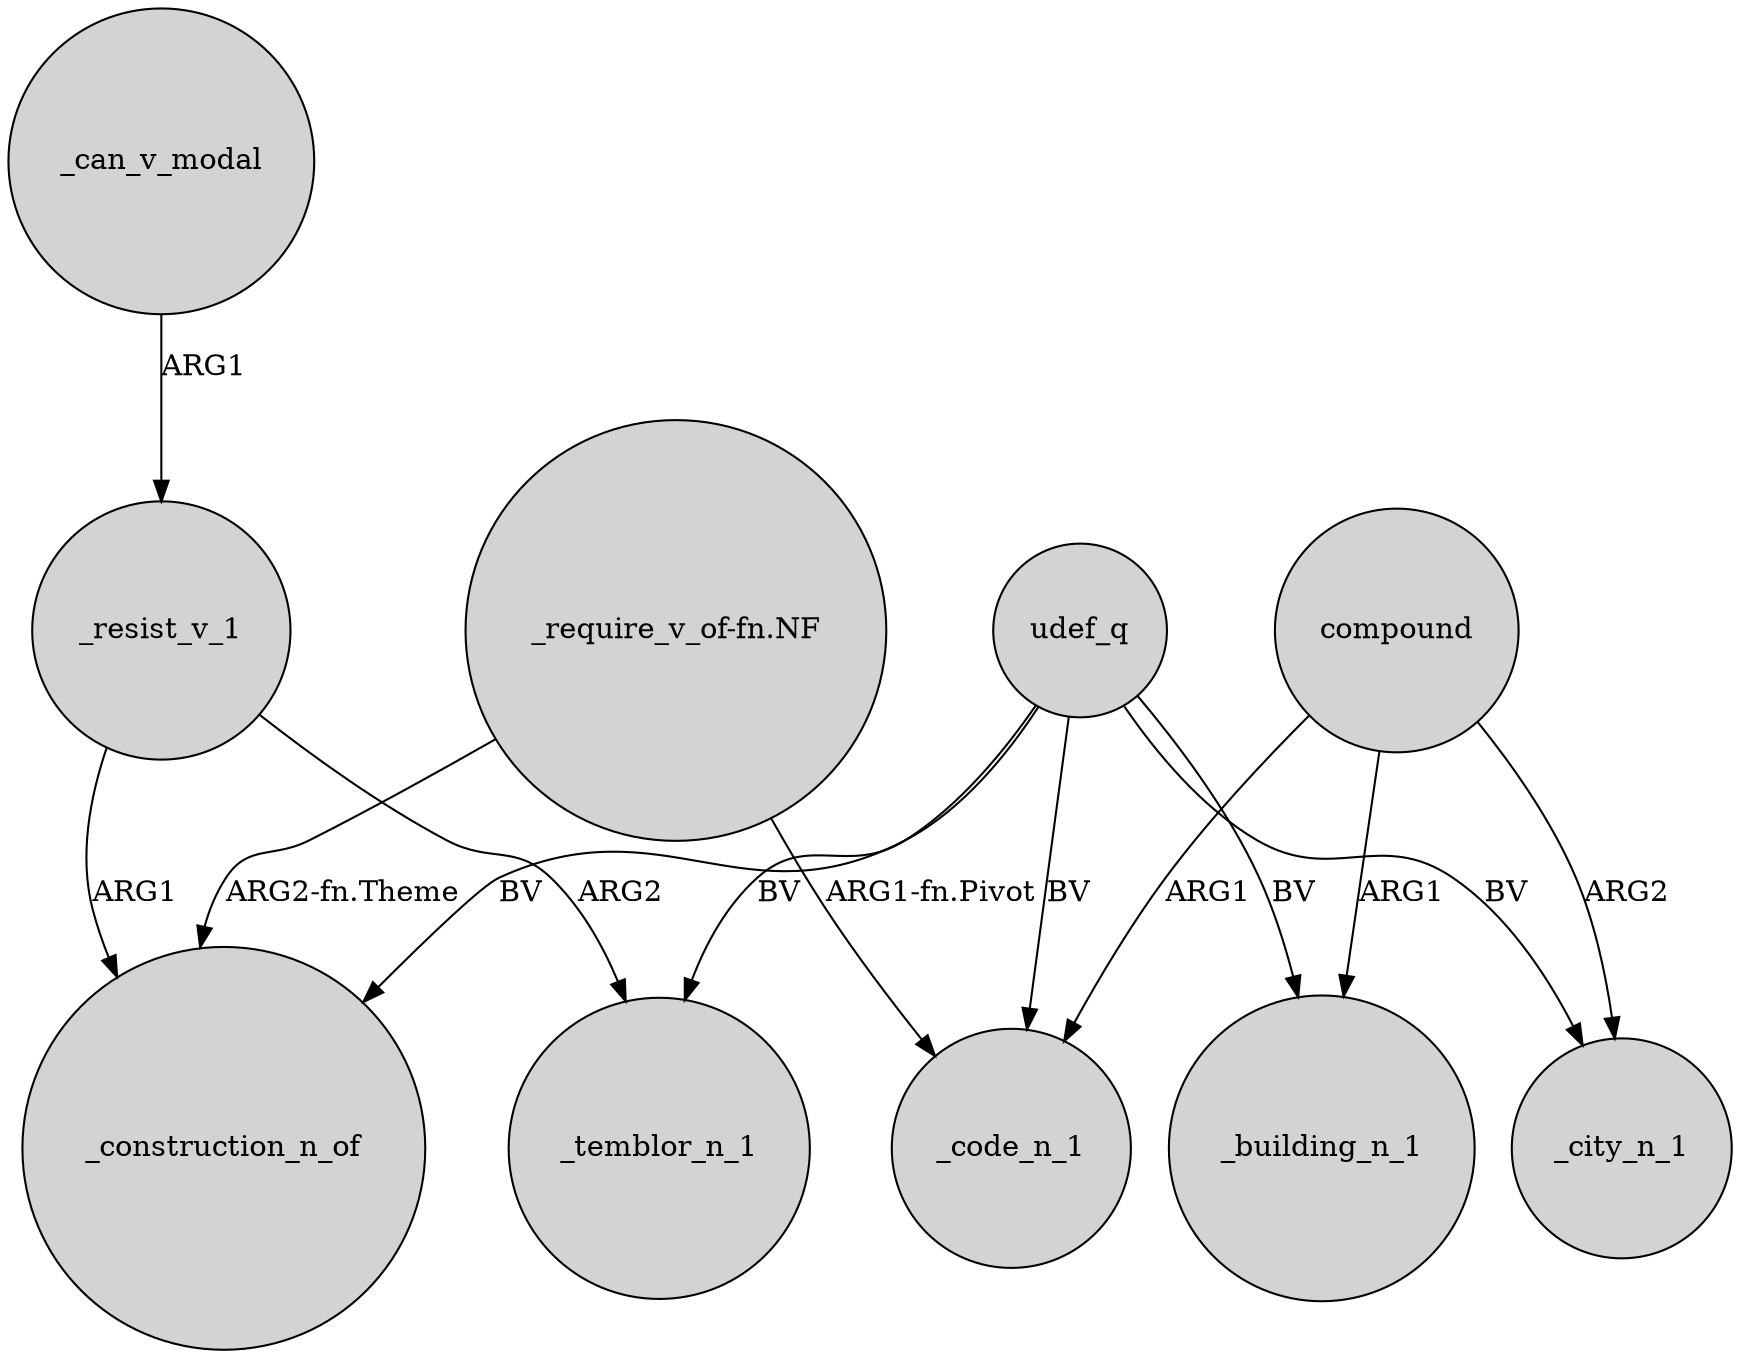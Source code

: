 digraph {
	node [shape=circle style=filled]
	"_require_v_of-fn.NF" -> _code_n_1 [label="ARG1-fn.Pivot"]
	_resist_v_1 -> _temblor_n_1 [label=ARG2]
	udef_q -> _temblor_n_1 [label=BV]
	compound -> _city_n_1 [label=ARG2]
	"_require_v_of-fn.NF" -> _construction_n_of [label="ARG2-fn.Theme"]
	udef_q -> _building_n_1 [label=BV]
	compound -> _building_n_1 [label=ARG1]
	udef_q -> _construction_n_of [label=BV]
	_resist_v_1 -> _construction_n_of [label=ARG1]
	udef_q -> _city_n_1 [label=BV]
	compound -> _code_n_1 [label=ARG1]
	udef_q -> _code_n_1 [label=BV]
	_can_v_modal -> _resist_v_1 [label=ARG1]
}
